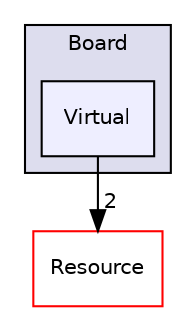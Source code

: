 digraph "Src/Board/Virtual" {
  compound=true
  node [ fontsize="10", fontname="Helvetica"];
  edge [ labelfontsize="10", labelfontname="Helvetica"];
  subgraph clusterdir_95f64f02ac1bce4787d035a0edb34104 {
    graph [ bgcolor="#ddddee", pencolor="black", label="Board" fontname="Helvetica", fontsize="10", URL="dir_95f64f02ac1bce4787d035a0edb34104.html"]
  dir_d22d5eaa97a755267dcc7365c92891c0 [shape=box, label="Virtual", style="filled", fillcolor="#eeeeff", pencolor="black", URL="dir_d22d5eaa97a755267dcc7365c92891c0.html"];
  }
  dir_b5fcef30cf45c7097d12c1607f345da9 [shape=box label="Resource" fillcolor="white" style="filled" color="red" URL="dir_b5fcef30cf45c7097d12c1607f345da9.html"];
  dir_d22d5eaa97a755267dcc7365c92891c0->dir_b5fcef30cf45c7097d12c1607f345da9 [headlabel="2", labeldistance=1.5 headhref="dir_000003_000021.html"];
}
